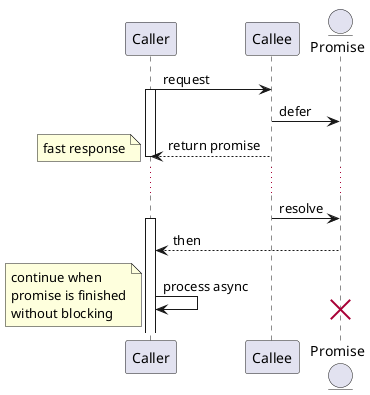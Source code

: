 @startuml
participant Caller
participant Callee
entity Promise

Caller -> Callee : request
activate Caller
Callee -> Promise : defer
Callee --> Caller : return promise
note left : fast response
deactivate Caller
...
Callee -> Promise : resolve
activate Caller
Promise --> Caller : then
Caller -> Caller : process async
note left : continue when\npromise is finished\nwithout blocking
destroy Promise

@enduml
